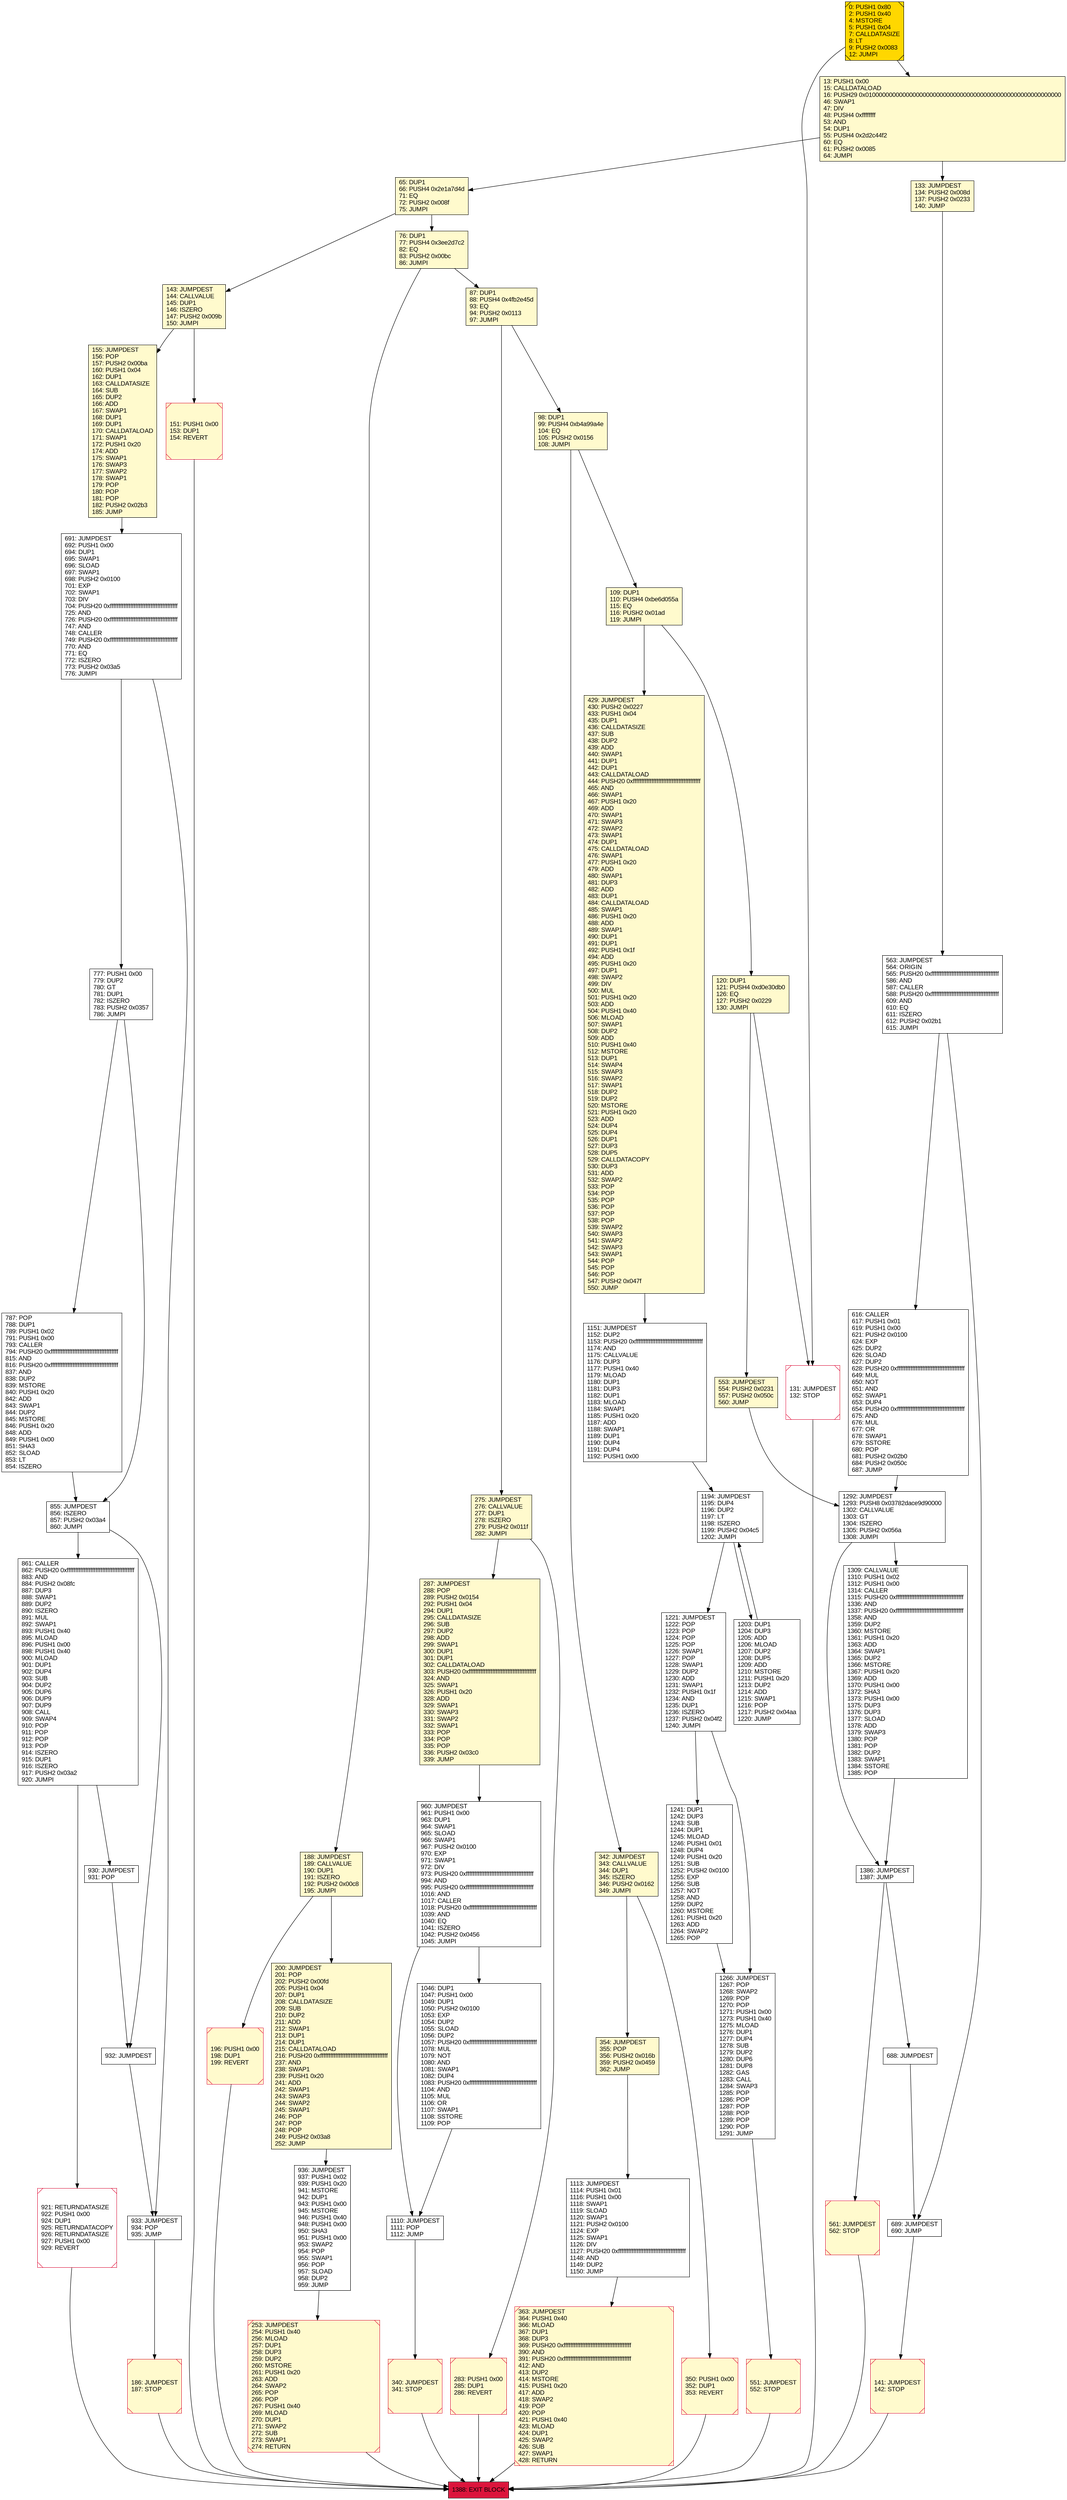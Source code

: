 digraph G {
bgcolor=transparent rankdir=UD;
node [shape=box style=filled color=black fillcolor=white fontname=arial fontcolor=black];
1221 [label="1221: JUMPDEST\l1222: POP\l1223: POP\l1224: POP\l1225: POP\l1226: SWAP1\l1227: POP\l1228: SWAP1\l1229: DUP2\l1230: ADD\l1231: SWAP1\l1232: PUSH1 0x1f\l1234: AND\l1235: DUP1\l1236: ISZERO\l1237: PUSH2 0x04f2\l1240: JUMPI\l" ];
933 [label="933: JUMPDEST\l934: POP\l935: JUMP\l" ];
921 [label="921: RETURNDATASIZE\l922: PUSH1 0x00\l924: DUP1\l925: RETURNDATACOPY\l926: RETURNDATASIZE\l927: PUSH1 0x00\l929: REVERT\l" shape=Msquare color=crimson ];
691 [label="691: JUMPDEST\l692: PUSH1 0x00\l694: DUP1\l695: SWAP1\l696: SLOAD\l697: SWAP1\l698: PUSH2 0x0100\l701: EXP\l702: SWAP1\l703: DIV\l704: PUSH20 0xffffffffffffffffffffffffffffffffffffffff\l725: AND\l726: PUSH20 0xffffffffffffffffffffffffffffffffffffffff\l747: AND\l748: CALLER\l749: PUSH20 0xffffffffffffffffffffffffffffffffffffffff\l770: AND\l771: EQ\l772: ISZERO\l773: PUSH2 0x03a5\l776: JUMPI\l" ];
787 [label="787: POP\l788: DUP1\l789: PUSH1 0x02\l791: PUSH1 0x00\l793: CALLER\l794: PUSH20 0xffffffffffffffffffffffffffffffffffffffff\l815: AND\l816: PUSH20 0xffffffffffffffffffffffffffffffffffffffff\l837: AND\l838: DUP2\l839: MSTORE\l840: PUSH1 0x20\l842: ADD\l843: SWAP1\l844: DUP2\l845: MSTORE\l846: PUSH1 0x20\l848: ADD\l849: PUSH1 0x00\l851: SHA3\l852: SLOAD\l853: LT\l854: ISZERO\l" ];
689 [label="689: JUMPDEST\l690: JUMP\l" ];
342 [label="342: JUMPDEST\l343: CALLVALUE\l344: DUP1\l345: ISZERO\l346: PUSH2 0x0162\l349: JUMPI\l" fillcolor=lemonchiffon ];
1046 [label="1046: DUP1\l1047: PUSH1 0x00\l1049: DUP1\l1050: PUSH2 0x0100\l1053: EXP\l1054: DUP2\l1055: SLOAD\l1056: DUP2\l1057: PUSH20 0xffffffffffffffffffffffffffffffffffffffff\l1078: MUL\l1079: NOT\l1080: AND\l1081: SWAP1\l1082: DUP4\l1083: PUSH20 0xffffffffffffffffffffffffffffffffffffffff\l1104: AND\l1105: MUL\l1106: OR\l1107: SWAP1\l1108: SSTORE\l1109: POP\l" ];
143 [label="143: JUMPDEST\l144: CALLVALUE\l145: DUP1\l146: ISZERO\l147: PUSH2 0x009b\l150: JUMPI\l" fillcolor=lemonchiffon ];
930 [label="930: JUMPDEST\l931: POP\l" ];
354 [label="354: JUMPDEST\l355: POP\l356: PUSH2 0x016b\l359: PUSH2 0x0459\l362: JUMP\l" fillcolor=lemonchiffon ];
131 [label="131: JUMPDEST\l132: STOP\l" shape=Msquare color=crimson ];
275 [label="275: JUMPDEST\l276: CALLVALUE\l277: DUP1\l278: ISZERO\l279: PUSH2 0x011f\l282: JUMPI\l" fillcolor=lemonchiffon ];
141 [label="141: JUMPDEST\l142: STOP\l" fillcolor=lemonchiffon shape=Msquare color=crimson ];
76 [label="76: DUP1\l77: PUSH4 0x3ee2d7c2\l82: EQ\l83: PUSH2 0x00bc\l86: JUMPI\l" fillcolor=lemonchiffon ];
65 [label="65: DUP1\l66: PUSH4 0x2e1a7d4d\l71: EQ\l72: PUSH2 0x008f\l75: JUMPI\l" fillcolor=lemonchiffon ];
563 [label="563: JUMPDEST\l564: ORIGIN\l565: PUSH20 0xffffffffffffffffffffffffffffffffffffffff\l586: AND\l587: CALLER\l588: PUSH20 0xffffffffffffffffffffffffffffffffffffffff\l609: AND\l610: EQ\l611: ISZERO\l612: PUSH2 0x02b1\l615: JUMPI\l" ];
0 [label="0: PUSH1 0x80\l2: PUSH1 0x40\l4: MSTORE\l5: PUSH1 0x04\l7: CALLDATASIZE\l8: LT\l9: PUSH2 0x0083\l12: JUMPI\l" fillcolor=lemonchiffon shape=Msquare fillcolor=gold ];
561 [label="561: JUMPDEST\l562: STOP\l" fillcolor=lemonchiffon shape=Msquare color=crimson ];
133 [label="133: JUMPDEST\l134: PUSH2 0x008d\l137: PUSH2 0x0233\l140: JUMP\l" fillcolor=lemonchiffon ];
553 [label="553: JUMPDEST\l554: PUSH2 0x0231\l557: PUSH2 0x050c\l560: JUMP\l" fillcolor=lemonchiffon ];
186 [label="186: JUMPDEST\l187: STOP\l" fillcolor=lemonchiffon shape=Msquare color=crimson ];
155 [label="155: JUMPDEST\l156: POP\l157: PUSH2 0x00ba\l160: PUSH1 0x04\l162: DUP1\l163: CALLDATASIZE\l164: SUB\l165: DUP2\l166: ADD\l167: SWAP1\l168: DUP1\l169: DUP1\l170: CALLDATALOAD\l171: SWAP1\l172: PUSH1 0x20\l174: ADD\l175: SWAP1\l176: SWAP3\l177: SWAP2\l178: SWAP1\l179: POP\l180: POP\l181: POP\l182: PUSH2 0x02b3\l185: JUMP\l" fillcolor=lemonchiffon ];
551 [label="551: JUMPDEST\l552: STOP\l" fillcolor=lemonchiffon shape=Msquare color=crimson ];
98 [label="98: DUP1\l99: PUSH4 0xb4a99a4e\l104: EQ\l105: PUSH2 0x0156\l108: JUMPI\l" fillcolor=lemonchiffon ];
151 [label="151: PUSH1 0x00\l153: DUP1\l154: REVERT\l" fillcolor=lemonchiffon shape=Msquare color=crimson ];
87 [label="87: DUP1\l88: PUSH4 0x4fb2e45d\l93: EQ\l94: PUSH2 0x0113\l97: JUMPI\l" fillcolor=lemonchiffon ];
109 [label="109: DUP1\l110: PUSH4 0xbe6d055a\l115: EQ\l116: PUSH2 0x01ad\l119: JUMPI\l" fillcolor=lemonchiffon ];
363 [label="363: JUMPDEST\l364: PUSH1 0x40\l366: MLOAD\l367: DUP1\l368: DUP3\l369: PUSH20 0xffffffffffffffffffffffffffffffffffffffff\l390: AND\l391: PUSH20 0xffffffffffffffffffffffffffffffffffffffff\l412: AND\l413: DUP2\l414: MSTORE\l415: PUSH1 0x20\l417: ADD\l418: SWAP2\l419: POP\l420: POP\l421: PUSH1 0x40\l423: MLOAD\l424: DUP1\l425: SWAP2\l426: SUB\l427: SWAP1\l428: RETURN\l" fillcolor=lemonchiffon shape=Msquare color=crimson ];
429 [label="429: JUMPDEST\l430: PUSH2 0x0227\l433: PUSH1 0x04\l435: DUP1\l436: CALLDATASIZE\l437: SUB\l438: DUP2\l439: ADD\l440: SWAP1\l441: DUP1\l442: DUP1\l443: CALLDATALOAD\l444: PUSH20 0xffffffffffffffffffffffffffffffffffffffff\l465: AND\l466: SWAP1\l467: PUSH1 0x20\l469: ADD\l470: SWAP1\l471: SWAP3\l472: SWAP2\l473: SWAP1\l474: DUP1\l475: CALLDATALOAD\l476: SWAP1\l477: PUSH1 0x20\l479: ADD\l480: SWAP1\l481: DUP3\l482: ADD\l483: DUP1\l484: CALLDATALOAD\l485: SWAP1\l486: PUSH1 0x20\l488: ADD\l489: SWAP1\l490: DUP1\l491: DUP1\l492: PUSH1 0x1f\l494: ADD\l495: PUSH1 0x20\l497: DUP1\l498: SWAP2\l499: DIV\l500: MUL\l501: PUSH1 0x20\l503: ADD\l504: PUSH1 0x40\l506: MLOAD\l507: SWAP1\l508: DUP2\l509: ADD\l510: PUSH1 0x40\l512: MSTORE\l513: DUP1\l514: SWAP4\l515: SWAP3\l516: SWAP2\l517: SWAP1\l518: DUP2\l519: DUP2\l520: MSTORE\l521: PUSH1 0x20\l523: ADD\l524: DUP4\l525: DUP4\l526: DUP1\l527: DUP3\l528: DUP5\l529: CALLDATACOPY\l530: DUP3\l531: ADD\l532: SWAP2\l533: POP\l534: POP\l535: POP\l536: POP\l537: POP\l538: POP\l539: SWAP2\l540: SWAP3\l541: SWAP2\l542: SWAP3\l543: SWAP1\l544: POP\l545: POP\l546: POP\l547: PUSH2 0x047f\l550: JUMP\l" fillcolor=lemonchiffon ];
283 [label="283: PUSH1 0x00\l285: DUP1\l286: REVERT\l" fillcolor=lemonchiffon shape=Msquare color=crimson ];
340 [label="340: JUMPDEST\l341: STOP\l" fillcolor=lemonchiffon shape=Msquare color=crimson ];
1113 [label="1113: JUMPDEST\l1114: PUSH1 0x01\l1116: PUSH1 0x00\l1118: SWAP1\l1119: SLOAD\l1120: SWAP1\l1121: PUSH2 0x0100\l1124: EXP\l1125: SWAP1\l1126: DIV\l1127: PUSH20 0xffffffffffffffffffffffffffffffffffffffff\l1148: AND\l1149: DUP2\l1150: JUMP\l" ];
120 [label="120: DUP1\l121: PUSH4 0xd0e30db0\l126: EQ\l127: PUSH2 0x0229\l130: JUMPI\l" fillcolor=lemonchiffon ];
1151 [label="1151: JUMPDEST\l1152: DUP2\l1153: PUSH20 0xffffffffffffffffffffffffffffffffffffffff\l1174: AND\l1175: CALLVALUE\l1176: DUP3\l1177: PUSH1 0x40\l1179: MLOAD\l1180: DUP1\l1181: DUP3\l1182: DUP1\l1183: MLOAD\l1184: SWAP1\l1185: PUSH1 0x20\l1187: ADD\l1188: SWAP1\l1189: DUP1\l1190: DUP4\l1191: DUP4\l1192: PUSH1 0x00\l" ];
253 [label="253: JUMPDEST\l254: PUSH1 0x40\l256: MLOAD\l257: DUP1\l258: DUP3\l259: DUP2\l260: MSTORE\l261: PUSH1 0x20\l263: ADD\l264: SWAP2\l265: POP\l266: POP\l267: PUSH1 0x40\l269: MLOAD\l270: DUP1\l271: SWAP2\l272: SUB\l273: SWAP1\l274: RETURN\l" fillcolor=lemonchiffon shape=Msquare color=crimson ];
855 [label="855: JUMPDEST\l856: ISZERO\l857: PUSH2 0x03a4\l860: JUMPI\l" ];
1241 [label="1241: DUP1\l1242: DUP3\l1243: SUB\l1244: DUP1\l1245: MLOAD\l1246: PUSH1 0x01\l1248: DUP4\l1249: PUSH1 0x20\l1251: SUB\l1252: PUSH2 0x0100\l1255: EXP\l1256: SUB\l1257: NOT\l1258: AND\l1259: DUP2\l1260: MSTORE\l1261: PUSH1 0x20\l1263: ADD\l1264: SWAP2\l1265: POP\l" ];
13 [label="13: PUSH1 0x00\l15: CALLDATALOAD\l16: PUSH29 0x0100000000000000000000000000000000000000000000000000000000\l46: SWAP1\l47: DIV\l48: PUSH4 0xffffffff\l53: AND\l54: DUP1\l55: PUSH4 0x2d2c44f2\l60: EQ\l61: PUSH2 0x0085\l64: JUMPI\l" fillcolor=lemonchiffon ];
1292 [label="1292: JUMPDEST\l1293: PUSH8 0x03782dace9d90000\l1302: CALLVALUE\l1303: GT\l1304: ISZERO\l1305: PUSH2 0x056a\l1308: JUMPI\l" ];
1386 [label="1386: JUMPDEST\l1387: JUMP\l" ];
960 [label="960: JUMPDEST\l961: PUSH1 0x00\l963: DUP1\l964: SWAP1\l965: SLOAD\l966: SWAP1\l967: PUSH2 0x0100\l970: EXP\l971: SWAP1\l972: DIV\l973: PUSH20 0xffffffffffffffffffffffffffffffffffffffff\l994: AND\l995: PUSH20 0xffffffffffffffffffffffffffffffffffffffff\l1016: AND\l1017: CALLER\l1018: PUSH20 0xffffffffffffffffffffffffffffffffffffffff\l1039: AND\l1040: EQ\l1041: ISZERO\l1042: PUSH2 0x0456\l1045: JUMPI\l" ];
188 [label="188: JUMPDEST\l189: CALLVALUE\l190: DUP1\l191: ISZERO\l192: PUSH2 0x00c8\l195: JUMPI\l" fillcolor=lemonchiffon ];
200 [label="200: JUMPDEST\l201: POP\l202: PUSH2 0x00fd\l205: PUSH1 0x04\l207: DUP1\l208: CALLDATASIZE\l209: SUB\l210: DUP2\l211: ADD\l212: SWAP1\l213: DUP1\l214: DUP1\l215: CALLDATALOAD\l216: PUSH20 0xffffffffffffffffffffffffffffffffffffffff\l237: AND\l238: SWAP1\l239: PUSH1 0x20\l241: ADD\l242: SWAP1\l243: SWAP3\l244: SWAP2\l245: SWAP1\l246: POP\l247: POP\l248: POP\l249: PUSH2 0x03a8\l252: JUMP\l" fillcolor=lemonchiffon ];
287 [label="287: JUMPDEST\l288: POP\l289: PUSH2 0x0154\l292: PUSH1 0x04\l294: DUP1\l295: CALLDATASIZE\l296: SUB\l297: DUP2\l298: ADD\l299: SWAP1\l300: DUP1\l301: DUP1\l302: CALLDATALOAD\l303: PUSH20 0xffffffffffffffffffffffffffffffffffffffff\l324: AND\l325: SWAP1\l326: PUSH1 0x20\l328: ADD\l329: SWAP1\l330: SWAP3\l331: SWAP2\l332: SWAP1\l333: POP\l334: POP\l335: POP\l336: PUSH2 0x03c0\l339: JUMP\l" fillcolor=lemonchiffon ];
196 [label="196: PUSH1 0x00\l198: DUP1\l199: REVERT\l" fillcolor=lemonchiffon shape=Msquare color=crimson ];
777 [label="777: PUSH1 0x00\l779: DUP2\l780: GT\l781: DUP1\l782: ISZERO\l783: PUSH2 0x0357\l786: JUMPI\l" ];
932 [label="932: JUMPDEST\l" ];
1266 [label="1266: JUMPDEST\l1267: POP\l1268: SWAP2\l1269: POP\l1270: POP\l1271: PUSH1 0x00\l1273: PUSH1 0x40\l1275: MLOAD\l1276: DUP1\l1277: DUP4\l1278: SUB\l1279: DUP2\l1280: DUP6\l1281: DUP8\l1282: GAS\l1283: CALL\l1284: SWAP3\l1285: POP\l1286: POP\l1287: POP\l1288: POP\l1289: POP\l1290: POP\l1291: JUMP\l" ];
1203 [label="1203: DUP1\l1204: DUP3\l1205: ADD\l1206: MLOAD\l1207: DUP2\l1208: DUP5\l1209: ADD\l1210: MSTORE\l1211: PUSH1 0x20\l1213: DUP2\l1214: ADD\l1215: SWAP1\l1216: POP\l1217: PUSH2 0x04aa\l1220: JUMP\l" ];
1388 [label="1388: EXIT BLOCK\l" fillcolor=crimson ];
1194 [label="1194: JUMPDEST\l1195: DUP4\l1196: DUP2\l1197: LT\l1198: ISZERO\l1199: PUSH2 0x04c5\l1202: JUMPI\l" ];
1110 [label="1110: JUMPDEST\l1111: POP\l1112: JUMP\l" ];
936 [label="936: JUMPDEST\l937: PUSH1 0x02\l939: PUSH1 0x20\l941: MSTORE\l942: DUP1\l943: PUSH1 0x00\l945: MSTORE\l946: PUSH1 0x40\l948: PUSH1 0x00\l950: SHA3\l951: PUSH1 0x00\l953: SWAP2\l954: POP\l955: SWAP1\l956: POP\l957: SLOAD\l958: DUP2\l959: JUMP\l" ];
861 [label="861: CALLER\l862: PUSH20 0xffffffffffffffffffffffffffffffffffffffff\l883: AND\l884: PUSH2 0x08fc\l887: DUP3\l888: SWAP1\l889: DUP2\l890: ISZERO\l891: MUL\l892: SWAP1\l893: PUSH1 0x40\l895: MLOAD\l896: PUSH1 0x00\l898: PUSH1 0x40\l900: MLOAD\l901: DUP1\l902: DUP4\l903: SUB\l904: DUP2\l905: DUP6\l906: DUP9\l907: DUP9\l908: CALL\l909: SWAP4\l910: POP\l911: POP\l912: POP\l913: POP\l914: ISZERO\l915: DUP1\l916: ISZERO\l917: PUSH2 0x03a2\l920: JUMPI\l" ];
688 [label="688: JUMPDEST\l" ];
616 [label="616: CALLER\l617: PUSH1 0x01\l619: PUSH1 0x00\l621: PUSH2 0x0100\l624: EXP\l625: DUP2\l626: SLOAD\l627: DUP2\l628: PUSH20 0xffffffffffffffffffffffffffffffffffffffff\l649: MUL\l650: NOT\l651: AND\l652: SWAP1\l653: DUP4\l654: PUSH20 0xffffffffffffffffffffffffffffffffffffffff\l675: AND\l676: MUL\l677: OR\l678: SWAP1\l679: SSTORE\l680: POP\l681: PUSH2 0x02b0\l684: PUSH2 0x050c\l687: JUMP\l" ];
350 [label="350: PUSH1 0x00\l352: DUP1\l353: REVERT\l" fillcolor=lemonchiffon shape=Msquare color=crimson ];
1309 [label="1309: CALLVALUE\l1310: PUSH1 0x02\l1312: PUSH1 0x00\l1314: CALLER\l1315: PUSH20 0xffffffffffffffffffffffffffffffffffffffff\l1336: AND\l1337: PUSH20 0xffffffffffffffffffffffffffffffffffffffff\l1358: AND\l1359: DUP2\l1360: MSTORE\l1361: PUSH1 0x20\l1363: ADD\l1364: SWAP1\l1365: DUP2\l1366: MSTORE\l1367: PUSH1 0x20\l1369: ADD\l1370: PUSH1 0x00\l1372: SHA3\l1373: PUSH1 0x00\l1375: DUP3\l1376: DUP3\l1377: SLOAD\l1378: ADD\l1379: SWAP3\l1380: POP\l1381: POP\l1382: DUP2\l1383: SWAP1\l1384: SSTORE\l1385: POP\l" ];
188 -> 200;
87 -> 98;
109 -> 429;
188 -> 196;
1292 -> 1386;
691 -> 933;
1194 -> 1203;
1203 -> 1194;
133 -> 563;
196 -> 1388;
98 -> 109;
350 -> 1388;
200 -> 936;
342 -> 354;
689 -> 141;
87 -> 275;
1386 -> 688;
253 -> 1388;
1309 -> 1386;
563 -> 689;
1292 -> 1309;
143 -> 151;
616 -> 1292;
1151 -> 1194;
155 -> 691;
76 -> 87;
855 -> 861;
340 -> 1388;
933 -> 186;
275 -> 283;
960 -> 1110;
65 -> 143;
1110 -> 340;
0 -> 131;
777 -> 855;
855 -> 932;
1241 -> 1266;
936 -> 253;
287 -> 960;
65 -> 76;
98 -> 342;
143 -> 155;
186 -> 1388;
561 -> 1388;
354 -> 1113;
1221 -> 1241;
363 -> 1388;
787 -> 855;
960 -> 1046;
283 -> 1388;
1266 -> 551;
151 -> 1388;
563 -> 616;
120 -> 131;
551 -> 1388;
120 -> 553;
861 -> 930;
1221 -> 1266;
932 -> 933;
691 -> 777;
777 -> 787;
1194 -> 1221;
921 -> 1388;
109 -> 120;
429 -> 1151;
553 -> 1292;
0 -> 13;
141 -> 1388;
275 -> 287;
13 -> 65;
342 -> 350;
861 -> 921;
1386 -> 561;
930 -> 932;
1046 -> 1110;
131 -> 1388;
688 -> 689;
13 -> 133;
76 -> 188;
1113 -> 363;
}